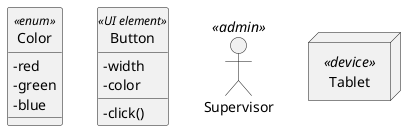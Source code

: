 @startuml
hide circle
skinparam classAttributeIconSize 0
skinparam backgroundcolor transparent
allowmixing
class Color <<enum>> {
    - red
    - green
    - blue
}
class Button <<UI element>> {
    - width
    - color
    - click()
}
actor Supervisor <<admin>>
Node Tablet <<device>>

Color -[hidden]r- Button
Button -[hidden]r- Supervisor
Supervisor -[hidden]r- Tablet
@enduml

